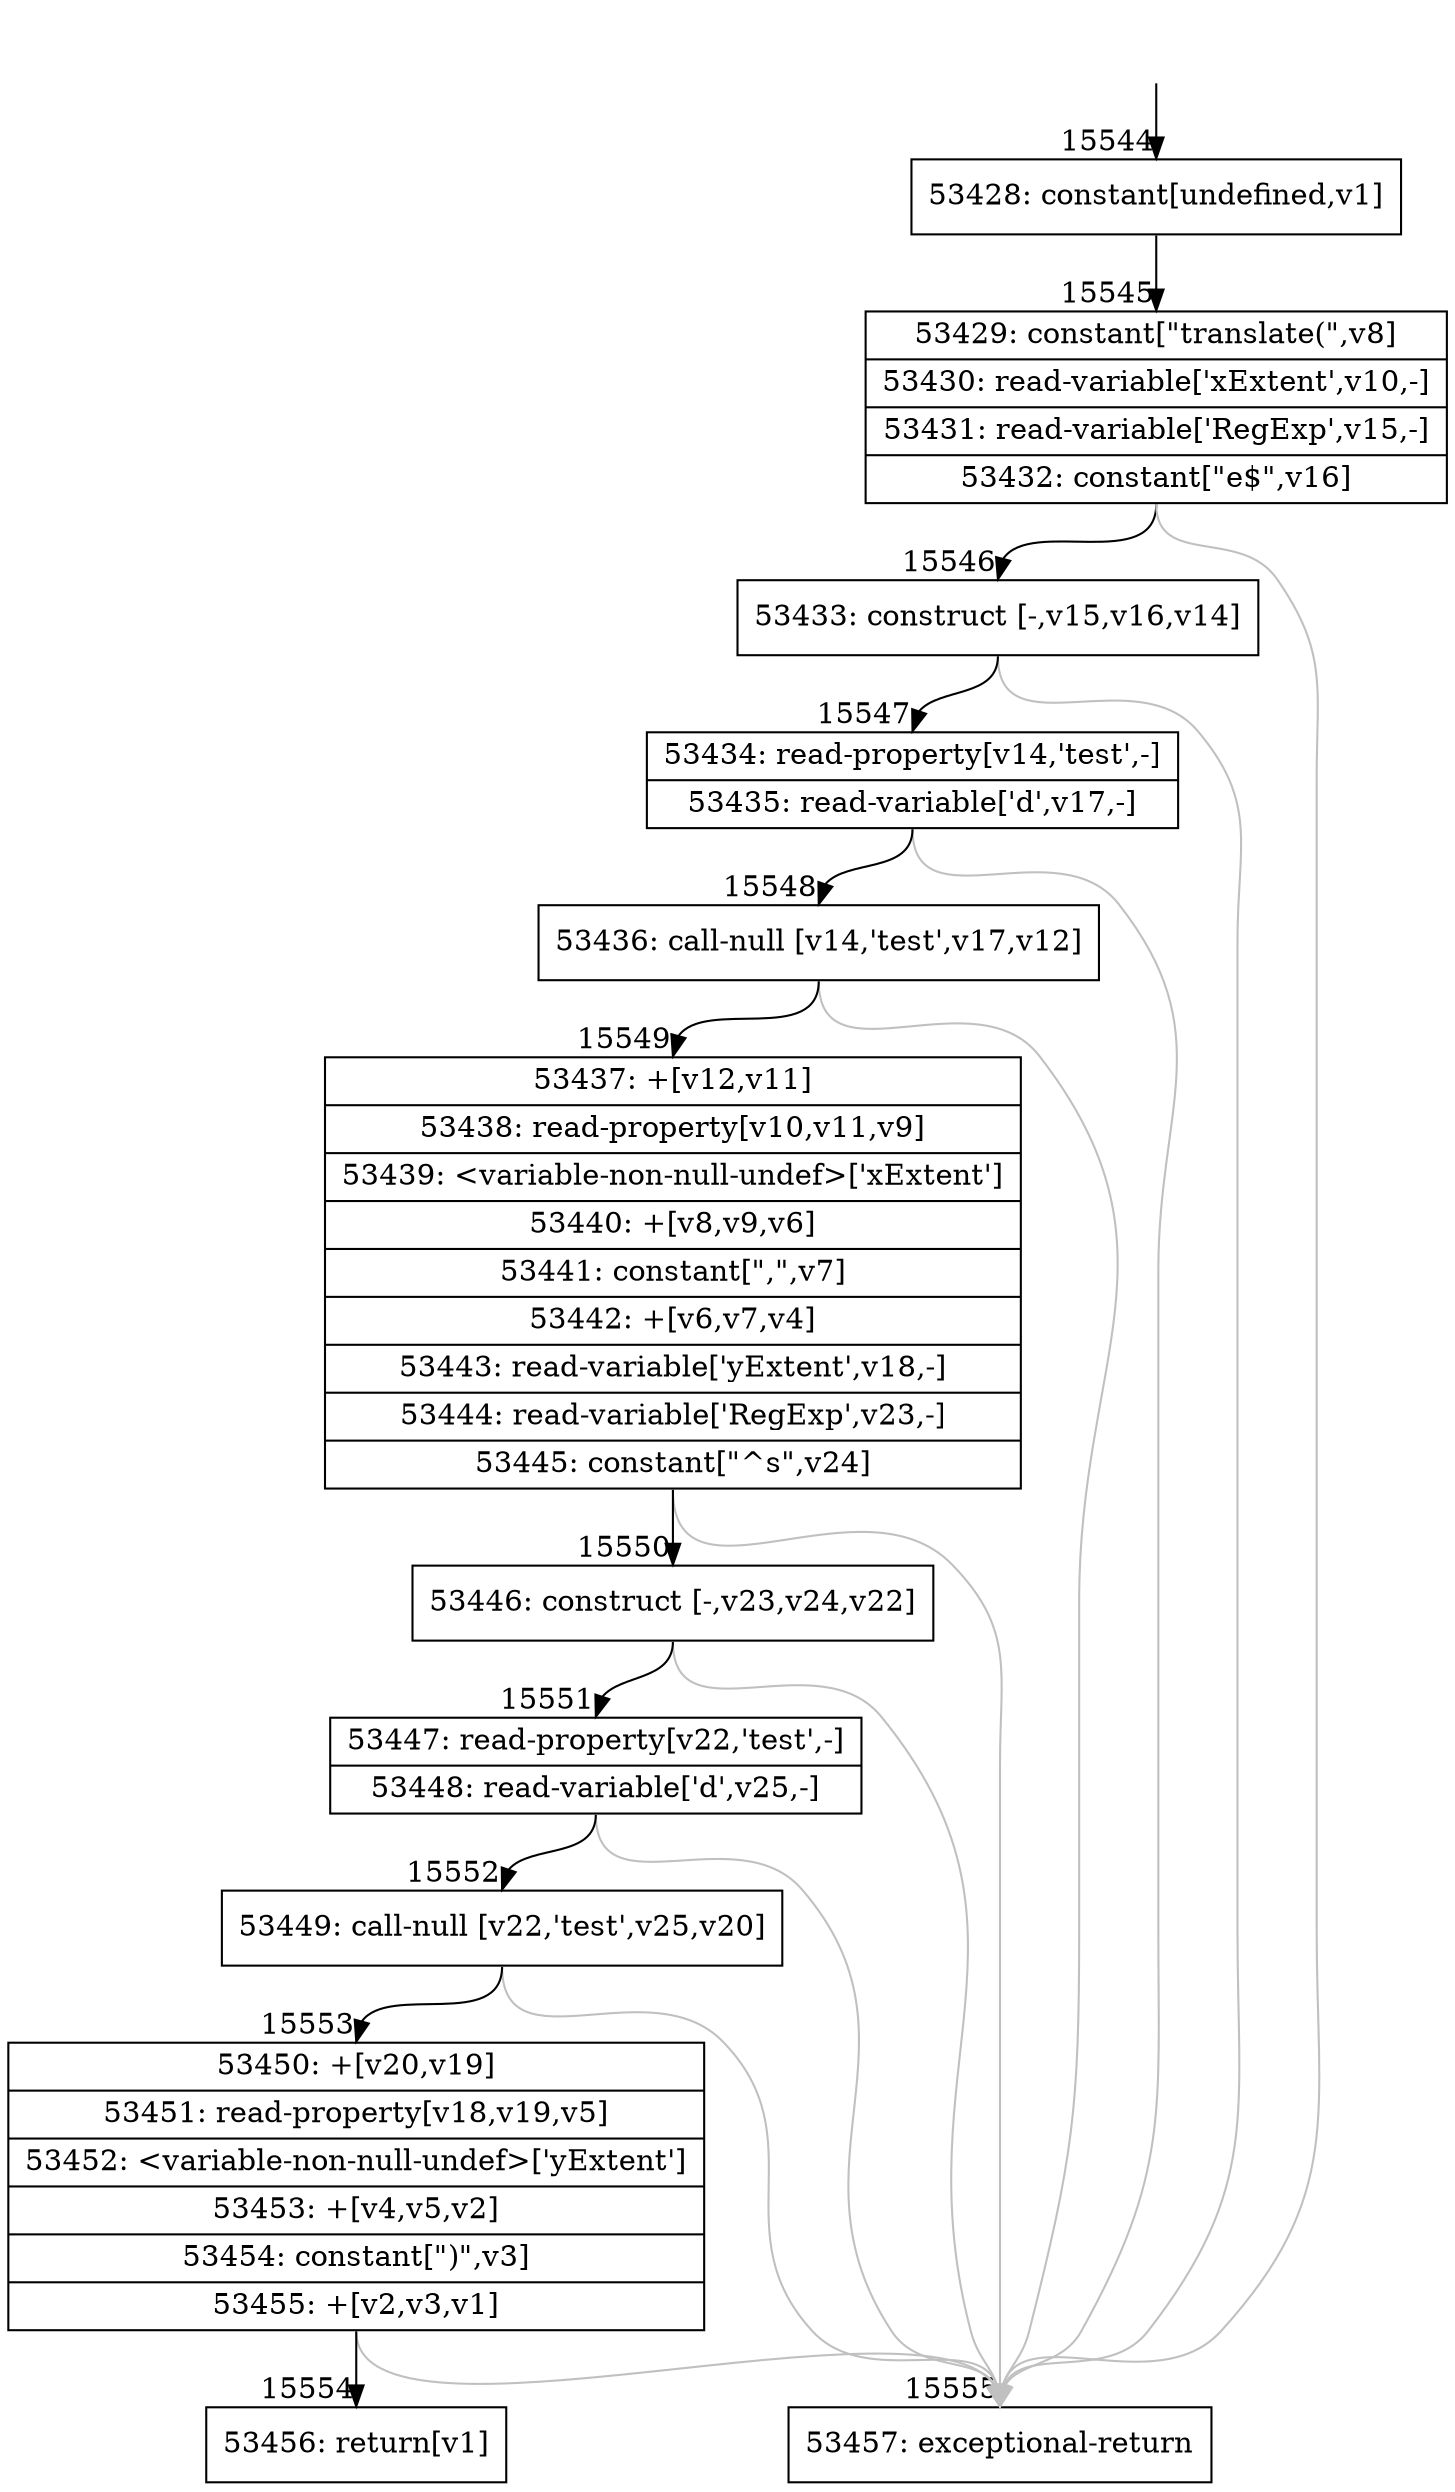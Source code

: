 digraph {
rankdir="TD"
BB_entry1444[shape=none,label=""];
BB_entry1444 -> BB15544 [tailport=s, headport=n, headlabel="    15544"]
BB15544 [shape=record label="{53428: constant[undefined,v1]}" ] 
BB15544 -> BB15545 [tailport=s, headport=n, headlabel="      15545"]
BB15545 [shape=record label="{53429: constant[\"translate(\",v8]|53430: read-variable['xExtent',v10,-]|53431: read-variable['RegExp',v15,-]|53432: constant[\"e$\",v16]}" ] 
BB15545 -> BB15546 [tailport=s, headport=n, headlabel="      15546"]
BB15545 -> BB15555 [tailport=s, headport=n, color=gray, headlabel="      15555"]
BB15546 [shape=record label="{53433: construct [-,v15,v16,v14]}" ] 
BB15546 -> BB15547 [tailport=s, headport=n, headlabel="      15547"]
BB15546 -> BB15555 [tailport=s, headport=n, color=gray]
BB15547 [shape=record label="{53434: read-property[v14,'test',-]|53435: read-variable['d',v17,-]}" ] 
BB15547 -> BB15548 [tailport=s, headport=n, headlabel="      15548"]
BB15547 -> BB15555 [tailport=s, headport=n, color=gray]
BB15548 [shape=record label="{53436: call-null [v14,'test',v17,v12]}" ] 
BB15548 -> BB15549 [tailport=s, headport=n, headlabel="      15549"]
BB15548 -> BB15555 [tailport=s, headport=n, color=gray]
BB15549 [shape=record label="{53437: +[v12,v11]|53438: read-property[v10,v11,v9]|53439: \<variable-non-null-undef\>['xExtent']|53440: +[v8,v9,v6]|53441: constant[\",\",v7]|53442: +[v6,v7,v4]|53443: read-variable['yExtent',v18,-]|53444: read-variable['RegExp',v23,-]|53445: constant[\"^s\",v24]}" ] 
BB15549 -> BB15550 [tailport=s, headport=n, headlabel="      15550"]
BB15549 -> BB15555 [tailport=s, headport=n, color=gray]
BB15550 [shape=record label="{53446: construct [-,v23,v24,v22]}" ] 
BB15550 -> BB15551 [tailport=s, headport=n, headlabel="      15551"]
BB15550 -> BB15555 [tailport=s, headport=n, color=gray]
BB15551 [shape=record label="{53447: read-property[v22,'test',-]|53448: read-variable['d',v25,-]}" ] 
BB15551 -> BB15552 [tailport=s, headport=n, headlabel="      15552"]
BB15551 -> BB15555 [tailport=s, headport=n, color=gray]
BB15552 [shape=record label="{53449: call-null [v22,'test',v25,v20]}" ] 
BB15552 -> BB15553 [tailport=s, headport=n, headlabel="      15553"]
BB15552 -> BB15555 [tailport=s, headport=n, color=gray]
BB15553 [shape=record label="{53450: +[v20,v19]|53451: read-property[v18,v19,v5]|53452: \<variable-non-null-undef\>['yExtent']|53453: +[v4,v5,v2]|53454: constant[\")\",v3]|53455: +[v2,v3,v1]}" ] 
BB15553 -> BB15554 [tailport=s, headport=n, headlabel="      15554"]
BB15553 -> BB15555 [tailport=s, headport=n, color=gray]
BB15554 [shape=record label="{53456: return[v1]}" ] 
BB15555 [shape=record label="{53457: exceptional-return}" ] 
//#$~ 9128
}
